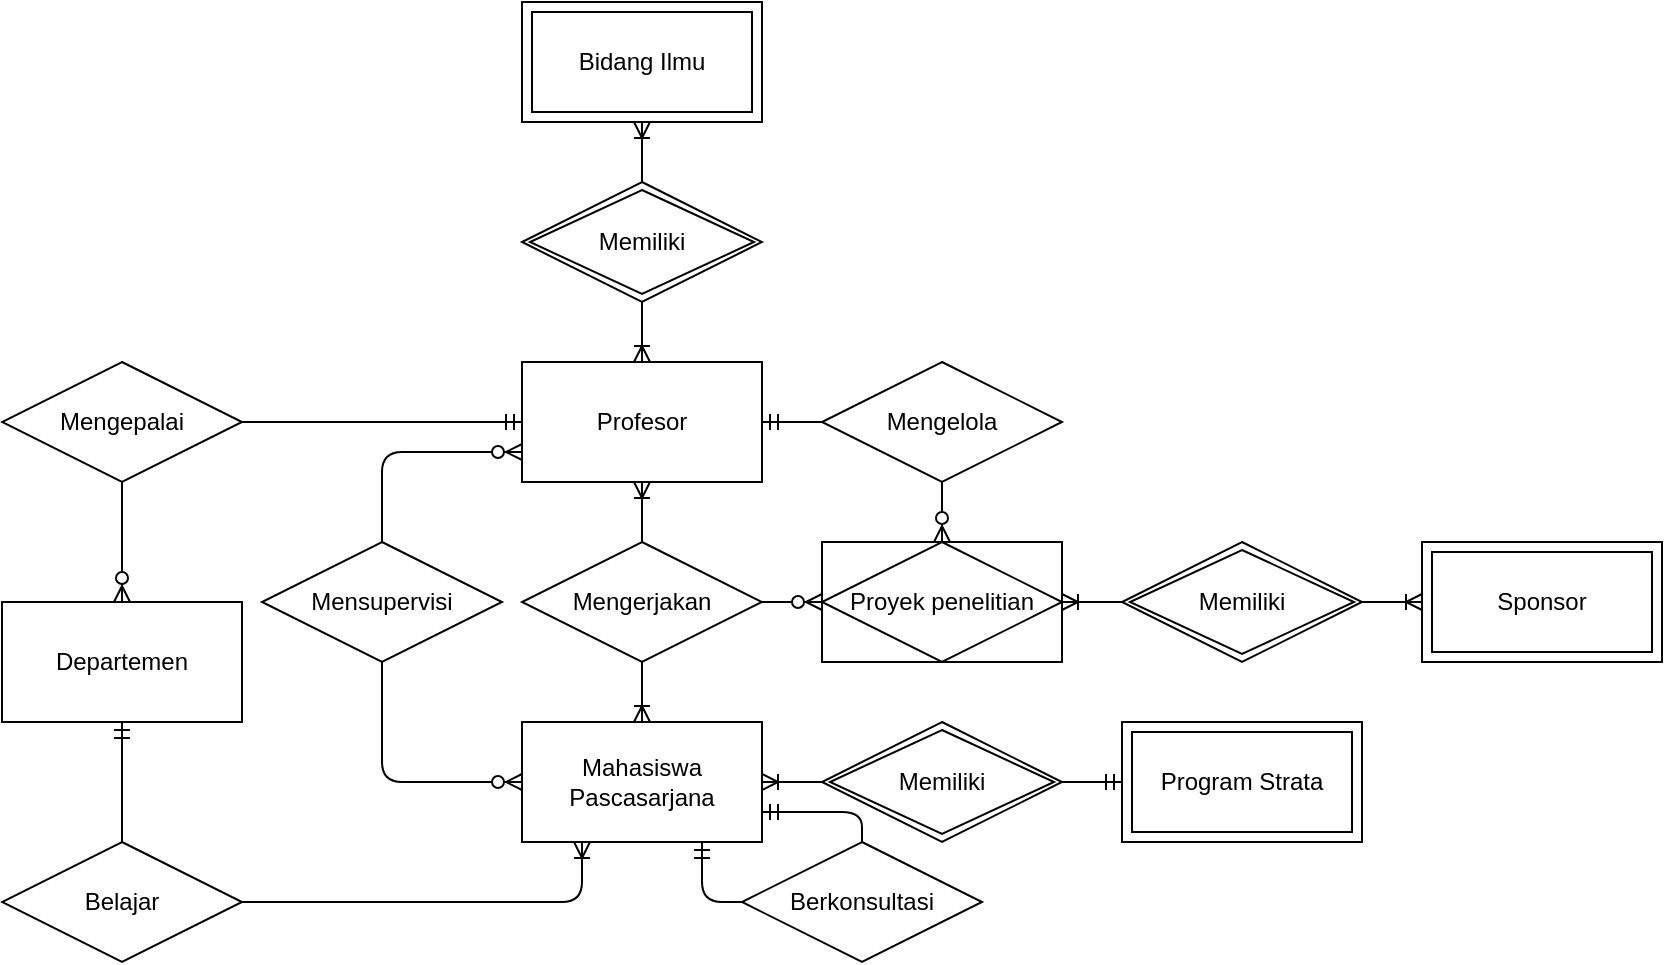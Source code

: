 <mxfile version="14.4.2" type="github" pages="2">
  <diagram id="y8q8trIjPvaROm6WVI03" name="Page-3">
    <mxGraphModel dx="868" dy="482" grid="1" gridSize="10" guides="1" tooltips="1" connect="1" arrows="1" fold="1" page="1" pageScale="1" pageWidth="1169" pageHeight="827" math="0" shadow="0">
      <root>
        <mxCell id="HOBU61bvL2ING7bS1DBW-0" />
        <mxCell id="HOBU61bvL2ING7bS1DBW-1" parent="HOBU61bvL2ING7bS1DBW-0" />
        <mxCell id="HOBU61bvL2ING7bS1DBW-6" value="Profesor" style="whiteSpace=wrap;html=1;align=center;" vertex="1" parent="HOBU61bvL2ING7bS1DBW-1">
          <mxGeometry x="300" y="330" width="120" height="60" as="geometry" />
        </mxCell>
        <mxCell id="HOBU61bvL2ING7bS1DBW-8" value="Bidang Ilmu" style="shape=ext;margin=3;double=1;whiteSpace=wrap;html=1;align=center;" vertex="1" parent="HOBU61bvL2ING7bS1DBW-1">
          <mxGeometry x="300" y="150" width="120" height="60" as="geometry" />
        </mxCell>
        <mxCell id="HOBU61bvL2ING7bS1DBW-10" value="Proyek penelitian" style="shape=associativeEntity;whiteSpace=wrap;html=1;align=center;" vertex="1" parent="HOBU61bvL2ING7bS1DBW-1">
          <mxGeometry x="450" y="420" width="120" height="60" as="geometry" />
        </mxCell>
        <mxCell id="HOBU61bvL2ING7bS1DBW-11" value="Departemen" style="whiteSpace=wrap;html=1;align=center;" vertex="1" parent="HOBU61bvL2ING7bS1DBW-1">
          <mxGeometry x="40" y="450" width="120" height="60" as="geometry" />
        </mxCell>
        <mxCell id="HOBU61bvL2ING7bS1DBW-12" value="Mahasiswa Pascasarjana" style="whiteSpace=wrap;html=1;align=center;" vertex="1" parent="HOBU61bvL2ING7bS1DBW-1">
          <mxGeometry x="300" y="510" width="120" height="60" as="geometry" />
        </mxCell>
        <mxCell id="HOBU61bvL2ING7bS1DBW-13" value="Sponsor" style="shape=ext;margin=3;double=1;whiteSpace=wrap;html=1;align=center;" vertex="1" parent="HOBU61bvL2ING7bS1DBW-1">
          <mxGeometry x="750" y="420" width="120" height="60" as="geometry" />
        </mxCell>
        <mxCell id="HOBU61bvL2ING7bS1DBW-14" value="Program Strata" style="shape=ext;margin=3;double=1;whiteSpace=wrap;html=1;align=center;" vertex="1" parent="HOBU61bvL2ING7bS1DBW-1">
          <mxGeometry x="600" y="510" width="120" height="60" as="geometry" />
        </mxCell>
        <mxCell id="HOBU61bvL2ING7bS1DBW-16" value="Mengerjakan" style="shape=rhombus;perimeter=rhombusPerimeter;whiteSpace=wrap;html=1;align=center;" vertex="1" parent="HOBU61bvL2ING7bS1DBW-1">
          <mxGeometry x="300" y="420" width="120" height="60" as="geometry" />
        </mxCell>
        <mxCell id="HOBU61bvL2ING7bS1DBW-17" value="" style="edgeStyle=entityRelationEdgeStyle;fontSize=12;html=1;endArrow=ERzeroToMany;endFill=1;entryX=0;entryY=0.5;entryDx=0;entryDy=0;exitX=1;exitY=0.5;exitDx=0;exitDy=0;" edge="1" parent="HOBU61bvL2ING7bS1DBW-1" source="HOBU61bvL2ING7bS1DBW-16" target="HOBU61bvL2ING7bS1DBW-10">
          <mxGeometry width="100" height="100" relative="1" as="geometry">
            <mxPoint x="460" y="570" as="sourcePoint" />
            <mxPoint x="560" y="470" as="targetPoint" />
          </mxGeometry>
        </mxCell>
        <mxCell id="HOBU61bvL2ING7bS1DBW-19" value="" style="fontSize=12;html=1;endArrow=ERoneToMany;entryX=0.5;entryY=0;entryDx=0;entryDy=0;exitX=0.5;exitY=1;exitDx=0;exitDy=0;" edge="1" parent="HOBU61bvL2ING7bS1DBW-1" source="HOBU61bvL2ING7bS1DBW-16" target="HOBU61bvL2ING7bS1DBW-12">
          <mxGeometry width="100" height="100" relative="1" as="geometry">
            <mxPoint x="470" y="580" as="sourcePoint" />
            <mxPoint x="570" y="480" as="targetPoint" />
          </mxGeometry>
        </mxCell>
        <mxCell id="HOBU61bvL2ING7bS1DBW-20" value="" style="fontSize=12;html=1;endArrow=ERoneToMany;entryX=0.5;entryY=1;entryDx=0;entryDy=0;exitX=0.5;exitY=0;exitDx=0;exitDy=0;" edge="1" parent="HOBU61bvL2ING7bS1DBW-1" source="HOBU61bvL2ING7bS1DBW-16" target="HOBU61bvL2ING7bS1DBW-6">
          <mxGeometry width="100" height="100" relative="1" as="geometry">
            <mxPoint x="419" y="390" as="sourcePoint" />
            <mxPoint x="419" y="420" as="targetPoint" />
          </mxGeometry>
        </mxCell>
        <mxCell id="HOBU61bvL2ING7bS1DBW-21" value="Mengelola" style="shape=rhombus;perimeter=rhombusPerimeter;whiteSpace=wrap;html=1;align=center;" vertex="1" parent="HOBU61bvL2ING7bS1DBW-1">
          <mxGeometry x="450" y="330" width="120" height="60" as="geometry" />
        </mxCell>
        <mxCell id="HOBU61bvL2ING7bS1DBW-23" value="" style="edgeStyle=entityRelationEdgeStyle;fontSize=12;html=1;endArrow=ERmandOne;entryX=1;entryY=0.5;entryDx=0;entryDy=0;exitX=0;exitY=0.5;exitDx=0;exitDy=0;" edge="1" parent="HOBU61bvL2ING7bS1DBW-1" source="HOBU61bvL2ING7bS1DBW-21" target="HOBU61bvL2ING7bS1DBW-6">
          <mxGeometry width="100" height="100" relative="1" as="geometry">
            <mxPoint x="460" y="570" as="sourcePoint" />
            <mxPoint x="560" y="470" as="targetPoint" />
          </mxGeometry>
        </mxCell>
        <mxCell id="HOBU61bvL2ING7bS1DBW-24" value="" style="fontSize=12;html=1;endArrow=ERzeroToMany;endFill=1;entryX=0.5;entryY=0;entryDx=0;entryDy=0;exitX=0.5;exitY=1;exitDx=0;exitDy=0;" edge="1" parent="HOBU61bvL2ING7bS1DBW-1" source="HOBU61bvL2ING7bS1DBW-21" target="HOBU61bvL2ING7bS1DBW-10">
          <mxGeometry width="100" height="100" relative="1" as="geometry">
            <mxPoint x="460" y="570" as="sourcePoint" />
            <mxPoint x="560" y="470" as="targetPoint" />
          </mxGeometry>
        </mxCell>
        <mxCell id="HOBU61bvL2ING7bS1DBW-25" value="Mensupervisi" style="shape=rhombus;perimeter=rhombusPerimeter;whiteSpace=wrap;html=1;align=center;" vertex="1" parent="HOBU61bvL2ING7bS1DBW-1">
          <mxGeometry x="170" y="420" width="120" height="60" as="geometry" />
        </mxCell>
        <mxCell id="HOBU61bvL2ING7bS1DBW-26" value="" style="edgeStyle=orthogonalEdgeStyle;fontSize=12;html=1;endArrow=ERzeroToMany;endFill=1;entryX=0;entryY=0.75;entryDx=0;entryDy=0;exitX=0.5;exitY=0;exitDx=0;exitDy=0;" edge="1" parent="HOBU61bvL2ING7bS1DBW-1" source="HOBU61bvL2ING7bS1DBW-25" target="HOBU61bvL2ING7bS1DBW-6">
          <mxGeometry width="100" height="100" relative="1" as="geometry">
            <mxPoint x="290" y="570" as="sourcePoint" />
            <mxPoint x="390" y="470" as="targetPoint" />
          </mxGeometry>
        </mxCell>
        <mxCell id="HOBU61bvL2ING7bS1DBW-27" value="" style="edgeStyle=orthogonalEdgeStyle;fontSize=12;html=1;endArrow=ERzeroToMany;endFill=1;exitX=0.5;exitY=1;exitDx=0;exitDy=0;entryX=0;entryY=0.5;entryDx=0;entryDy=0;" edge="1" parent="HOBU61bvL2ING7bS1DBW-1" source="HOBU61bvL2ING7bS1DBW-25" target="HOBU61bvL2ING7bS1DBW-12">
          <mxGeometry width="100" height="100" relative="1" as="geometry">
            <mxPoint x="150" y="570" as="sourcePoint" />
            <mxPoint x="250" y="540" as="targetPoint" />
          </mxGeometry>
        </mxCell>
        <mxCell id="HOBU61bvL2ING7bS1DBW-29" value="Mengepalai" style="shape=rhombus;perimeter=rhombusPerimeter;whiteSpace=wrap;html=1;align=center;" vertex="1" parent="HOBU61bvL2ING7bS1DBW-1">
          <mxGeometry x="40" y="330" width="120" height="60" as="geometry" />
        </mxCell>
        <mxCell id="HOBU61bvL2ING7bS1DBW-31" value="" style="fontSize=12;html=1;endArrow=ERmandOne;entryX=0;entryY=0.5;entryDx=0;entryDy=0;exitX=1;exitY=0.5;exitDx=0;exitDy=0;" edge="1" parent="HOBU61bvL2ING7bS1DBW-1" source="HOBU61bvL2ING7bS1DBW-29" target="HOBU61bvL2ING7bS1DBW-6">
          <mxGeometry width="100" height="100" relative="1" as="geometry">
            <mxPoint x="430" y="330" as="sourcePoint" />
            <mxPoint x="530" y="230" as="targetPoint" />
          </mxGeometry>
        </mxCell>
        <mxCell id="HOBU61bvL2ING7bS1DBW-32" value="" style="fontSize=12;html=1;endArrow=ERzeroToMany;endFill=1;exitX=0.5;exitY=1;exitDx=0;exitDy=0;entryX=0.5;entryY=0;entryDx=0;entryDy=0;" edge="1" parent="HOBU61bvL2ING7bS1DBW-1" source="HOBU61bvL2ING7bS1DBW-29" target="HOBU61bvL2ING7bS1DBW-11">
          <mxGeometry width="100" height="100" relative="1" as="geometry">
            <mxPoint x="430" y="330" as="sourcePoint" />
            <mxPoint x="-30" y="300" as="targetPoint" />
          </mxGeometry>
        </mxCell>
        <mxCell id="HOBU61bvL2ING7bS1DBW-34" value="" style="fontSize=12;html=1;endArrow=ERoneToMany;entryX=0.5;entryY=1;entryDx=0;entryDy=0;exitX=0.5;exitY=0;exitDx=0;exitDy=0;" edge="1" parent="HOBU61bvL2ING7bS1DBW-1" source="0CYYoIETk-6wrYQTlaAd-0" target="HOBU61bvL2ING7bS1DBW-8">
          <mxGeometry width="100" height="100" relative="1" as="geometry">
            <mxPoint x="360" y="240" as="sourcePoint" />
            <mxPoint x="330" y="330" as="targetPoint" />
          </mxGeometry>
        </mxCell>
        <mxCell id="HOBU61bvL2ING7bS1DBW-36" value="Belajar" style="shape=rhombus;perimeter=rhombusPerimeter;whiteSpace=wrap;html=1;align=center;" vertex="1" parent="HOBU61bvL2ING7bS1DBW-1">
          <mxGeometry x="40" y="570" width="120" height="60" as="geometry" />
        </mxCell>
        <mxCell id="HOBU61bvL2ING7bS1DBW-37" value="" style="edgeStyle=orthogonalEdgeStyle;fontSize=12;html=1;endArrow=ERoneToMany;exitX=1;exitY=0.5;exitDx=0;exitDy=0;entryX=0.25;entryY=1;entryDx=0;entryDy=0;" edge="1" parent="HOBU61bvL2ING7bS1DBW-1" source="HOBU61bvL2ING7bS1DBW-36" target="HOBU61bvL2ING7bS1DBW-12">
          <mxGeometry width="100" height="100" relative="1" as="geometry">
            <mxPoint x="220" y="530" as="sourcePoint" />
            <mxPoint x="290" y="550" as="targetPoint" />
          </mxGeometry>
        </mxCell>
        <mxCell id="HOBU61bvL2ING7bS1DBW-38" value="" style="fontSize=12;html=1;endArrow=ERmandOne;entryX=0.5;entryY=1;entryDx=0;entryDy=0;exitX=0.5;exitY=0;exitDx=0;exitDy=0;" edge="1" parent="HOBU61bvL2ING7bS1DBW-1" source="HOBU61bvL2ING7bS1DBW-36" target="HOBU61bvL2ING7bS1DBW-11">
          <mxGeometry width="100" height="100" relative="1" as="geometry">
            <mxPoint x="220" y="530" as="sourcePoint" />
            <mxPoint x="320" y="430" as="targetPoint" />
          </mxGeometry>
        </mxCell>
        <mxCell id="HOBU61bvL2ING7bS1DBW-41" value="" style="edgeStyle=entityRelationEdgeStyle;fontSize=12;html=1;endArrow=ERoneToMany;entryX=0;entryY=0.5;entryDx=0;entryDy=0;exitX=1;exitY=0.5;exitDx=0;exitDy=0;" edge="1" parent="HOBU61bvL2ING7bS1DBW-1" source="0CYYoIETk-6wrYQTlaAd-1" target="HOBU61bvL2ING7bS1DBW-13">
          <mxGeometry width="100" height="100" relative="1" as="geometry">
            <mxPoint x="720" y="450" as="sourcePoint" />
            <mxPoint x="570" y="430" as="targetPoint" />
          </mxGeometry>
        </mxCell>
        <mxCell id="HOBU61bvL2ING7bS1DBW-42" value="" style="edgeStyle=entityRelationEdgeStyle;fontSize=12;html=1;endArrow=ERoneToMany;entryX=1;entryY=0.5;entryDx=0;entryDy=0;exitX=0;exitY=0.5;exitDx=0;exitDy=0;" edge="1" parent="HOBU61bvL2ING7bS1DBW-1" source="0CYYoIETk-6wrYQTlaAd-1" target="HOBU61bvL2ING7bS1DBW-10">
          <mxGeometry width="100" height="100" relative="1" as="geometry">
            <mxPoint x="600" y="450" as="sourcePoint" />
            <mxPoint x="760" y="460" as="targetPoint" />
          </mxGeometry>
        </mxCell>
        <mxCell id="HOBU61bvL2ING7bS1DBW-43" value="" style="edgeStyle=entityRelationEdgeStyle;fontSize=12;html=1;endArrow=ERmandOne;entryX=0;entryY=0.5;entryDx=0;entryDy=0;exitX=1;exitY=0.5;exitDx=0;exitDy=0;" edge="1" parent="HOBU61bvL2ING7bS1DBW-1" source="0CYYoIETk-6wrYQTlaAd-2" target="HOBU61bvL2ING7bS1DBW-14">
          <mxGeometry width="100" height="100" relative="1" as="geometry">
            <mxPoint x="570" y="540" as="sourcePoint" />
            <mxPoint x="570" y="430" as="targetPoint" />
          </mxGeometry>
        </mxCell>
        <mxCell id="HOBU61bvL2ING7bS1DBW-44" value="" style="edgeStyle=entityRelationEdgeStyle;fontSize=12;html=1;endArrow=ERoneToMany;entryX=1;entryY=0.5;entryDx=0;entryDy=0;exitX=0;exitY=0.5;exitDx=0;exitDy=0;" edge="1" parent="HOBU61bvL2ING7bS1DBW-1" source="0CYYoIETk-6wrYQTlaAd-2" target="HOBU61bvL2ING7bS1DBW-12">
          <mxGeometry width="100" height="100" relative="1" as="geometry">
            <mxPoint x="450" y="540" as="sourcePoint" />
            <mxPoint x="570" y="430" as="targetPoint" />
          </mxGeometry>
        </mxCell>
        <mxCell id="oL0jc74TT-S6WD0q29xe-0" value="Berkonsultasi" style="shape=rhombus;perimeter=rhombusPerimeter;whiteSpace=wrap;html=1;align=center;" vertex="1" parent="HOBU61bvL2ING7bS1DBW-1">
          <mxGeometry x="410" y="570" width="120" height="60" as="geometry" />
        </mxCell>
        <mxCell id="oL0jc74TT-S6WD0q29xe-3" value="" style="edgeStyle=orthogonalEdgeStyle;fontSize=12;html=1;endArrow=ERmandOne;entryX=1;entryY=0.75;entryDx=0;entryDy=0;exitX=0.5;exitY=0;exitDx=0;exitDy=0;" edge="1" parent="HOBU61bvL2ING7bS1DBW-1" source="oL0jc74TT-S6WD0q29xe-0" target="HOBU61bvL2ING7bS1DBW-12">
          <mxGeometry width="100" height="100" relative="1" as="geometry">
            <mxPoint x="480" y="710" as="sourcePoint" />
            <mxPoint x="580" y="610" as="targetPoint" />
          </mxGeometry>
        </mxCell>
        <mxCell id="oL0jc74TT-S6WD0q29xe-4" value="" style="edgeStyle=orthogonalEdgeStyle;fontSize=12;html=1;endArrow=ERmandOne;entryX=0.75;entryY=1;entryDx=0;entryDy=0;exitX=0;exitY=0.5;exitDx=0;exitDy=0;" edge="1" parent="HOBU61bvL2ING7bS1DBW-1" source="oL0jc74TT-S6WD0q29xe-0" target="HOBU61bvL2ING7bS1DBW-12">
          <mxGeometry width="100" height="100" relative="1" as="geometry">
            <mxPoint x="370" y="690" as="sourcePoint" />
            <mxPoint x="370" y="670" as="targetPoint" />
          </mxGeometry>
        </mxCell>
        <mxCell id="oL0jc74TT-S6WD0q29xe-5" value="" style="fontSize=12;html=1;endArrow=ERoneToMany;entryX=0.5;entryY=0;entryDx=0;entryDy=0;exitX=0.5;exitY=1;exitDx=0;exitDy=0;" edge="1" parent="HOBU61bvL2ING7bS1DBW-1" source="0CYYoIETk-6wrYQTlaAd-0" target="HOBU61bvL2ING7bS1DBW-6">
          <mxGeometry width="100" height="100" relative="1" as="geometry">
            <mxPoint x="360" y="300" as="sourcePoint" />
            <mxPoint x="370" y="220" as="targetPoint" />
          </mxGeometry>
        </mxCell>
        <mxCell id="0CYYoIETk-6wrYQTlaAd-0" value="Memiliki" style="shape=rhombus;double=1;perimeter=rhombusPerimeter;whiteSpace=wrap;html=1;align=center;" vertex="1" parent="HOBU61bvL2ING7bS1DBW-1">
          <mxGeometry x="300" y="240" width="120" height="60" as="geometry" />
        </mxCell>
        <mxCell id="0CYYoIETk-6wrYQTlaAd-1" value="Memiliki" style="shape=rhombus;double=1;perimeter=rhombusPerimeter;whiteSpace=wrap;html=1;align=center;" vertex="1" parent="HOBU61bvL2ING7bS1DBW-1">
          <mxGeometry x="600" y="420" width="120" height="60" as="geometry" />
        </mxCell>
        <mxCell id="0CYYoIETk-6wrYQTlaAd-2" value="Memiliki" style="shape=rhombus;double=1;perimeter=rhombusPerimeter;whiteSpace=wrap;html=1;align=center;" vertex="1" parent="HOBU61bvL2ING7bS1DBW-1">
          <mxGeometry x="450" y="510" width="120" height="60" as="geometry" />
        </mxCell>
      </root>
    </mxGraphModel>
  </diagram>
  <diagram name="Copy of Page-3" id="_QfLlgcub-OEo9sxDAc9">
    <mxGraphModel dx="1021" dy="1394" grid="1" gridSize="10" guides="1" tooltips="1" connect="1" arrows="1" fold="1" page="1" pageScale="1" pageWidth="1169" pageHeight="827" math="0" shadow="0">
      <root>
        <mxCell id="pjPaJDDlHM-tcre9f52J-0" />
        <mxCell id="pjPaJDDlHM-tcre9f52J-1" parent="pjPaJDDlHM-tcre9f52J-0" />
        <mxCell id="pjPaJDDlHM-tcre9f52J-9" value="Mengerjakan" style="shape=rhombus;perimeter=rhombusPerimeter;whiteSpace=wrap;html=1;align=center;" vertex="1" parent="pjPaJDDlHM-tcre9f52J-1">
          <mxGeometry x="940" y="-389" width="120" height="60" as="geometry" />
        </mxCell>
        <mxCell id="pjPaJDDlHM-tcre9f52J-10" value="" style="edgeStyle=entityRelationEdgeStyle;fontSize=12;html=1;endArrow=ERzeroToMany;endFill=1;exitX=1;exitY=0.5;exitDx=0;exitDy=0;entryX=0;entryY=0.5;entryDx=0;entryDy=0;" edge="1" parent="pjPaJDDlHM-tcre9f52J-1" source="pjPaJDDlHM-tcre9f52J-9" target="STZL86WwPbfyeR85F05A-40">
          <mxGeometry width="100" height="100" relative="1" as="geometry">
            <mxPoint x="1310" y="-100" as="sourcePoint" />
            <mxPoint x="1100" y="-350" as="targetPoint" />
          </mxGeometry>
        </mxCell>
        <mxCell id="pjPaJDDlHM-tcre9f52J-11" value="" style="fontSize=12;html=1;endArrow=ERoneToMany;entryX=0.5;entryY=0;entryDx=0;entryDy=0;exitX=0.5;exitY=1;exitDx=0;exitDy=0;" edge="1" parent="pjPaJDDlHM-tcre9f52J-1" source="pjPaJDDlHM-tcre9f52J-9" target="STZL86WwPbfyeR85F05A-3">
          <mxGeometry width="100" height="100" relative="1" as="geometry">
            <mxPoint x="1320" y="-90" as="sourcePoint" />
            <mxPoint x="1210" y="-160" as="targetPoint" />
          </mxGeometry>
        </mxCell>
        <mxCell id="pjPaJDDlHM-tcre9f52J-12" value="" style="fontSize=12;html=1;endArrow=ERoneToMany;entryX=0.5;entryY=1;entryDx=0;entryDy=0;exitX=0.5;exitY=0;exitDx=0;exitDy=0;" edge="1" parent="pjPaJDDlHM-tcre9f52J-1" source="pjPaJDDlHM-tcre9f52J-9" target="8_F_YKsQ17kxbk6CQtlQ-2">
          <mxGeometry width="100" height="100" relative="1" as="geometry">
            <mxPoint x="1299" y="-360" as="sourcePoint" />
            <mxPoint x="1240" y="-360" as="targetPoint" />
          </mxGeometry>
        </mxCell>
        <mxCell id="pjPaJDDlHM-tcre9f52J-13" value="Mengelola" style="shape=rhombus;perimeter=rhombusPerimeter;whiteSpace=wrap;html=1;align=center;" vertex="1" parent="pjPaJDDlHM-tcre9f52J-1">
          <mxGeometry x="1130" y="-528" width="120" height="60" as="geometry" />
        </mxCell>
        <mxCell id="pjPaJDDlHM-tcre9f52J-14" value="" style="edgeStyle=entityRelationEdgeStyle;fontSize=12;html=1;endArrow=ERmandOne;entryX=1;entryY=0.5;entryDx=0;entryDy=0;exitX=0;exitY=0.5;exitDx=0;exitDy=0;" edge="1" parent="pjPaJDDlHM-tcre9f52J-1" source="pjPaJDDlHM-tcre9f52J-13" target="8_F_YKsQ17kxbk6CQtlQ-6">
          <mxGeometry width="100" height="100" relative="1" as="geometry">
            <mxPoint x="1250" y="-470" as="sourcePoint" />
            <mxPoint x="1210" y="-680" as="targetPoint" />
          </mxGeometry>
        </mxCell>
        <mxCell id="pjPaJDDlHM-tcre9f52J-15" value="" style="fontSize=12;html=1;endArrow=ERzeroToMany;endFill=1;entryX=0.5;entryY=0;entryDx=0;entryDy=0;exitX=0.5;exitY=1;exitDx=0;exitDy=0;" edge="1" parent="pjPaJDDlHM-tcre9f52J-1" source="pjPaJDDlHM-tcre9f52J-13" target="STZL86WwPbfyeR85F05A-36">
          <mxGeometry width="100" height="100" relative="1" as="geometry">
            <mxPoint x="1300" y="-530" as="sourcePoint" />
            <mxPoint x="1300" y="-500" as="targetPoint" />
          </mxGeometry>
        </mxCell>
        <mxCell id="pjPaJDDlHM-tcre9f52J-16" value="Mensupervisi" style="shape=rhombus;perimeter=rhombusPerimeter;whiteSpace=wrap;html=1;align=center;" vertex="1" parent="pjPaJDDlHM-tcre9f52J-1">
          <mxGeometry x="780" y="-360" width="120" height="60" as="geometry" />
        </mxCell>
        <mxCell id="pjPaJDDlHM-tcre9f52J-17" value="" style="edgeStyle=orthogonalEdgeStyle;fontSize=12;html=1;endArrow=ERzeroToMany;endFill=1;exitX=0.5;exitY=0;exitDx=0;exitDy=0;entryX=0;entryY=0.5;entryDx=0;entryDy=0;" edge="1" parent="pjPaJDDlHM-tcre9f52J-1" source="pjPaJDDlHM-tcre9f52J-16" target="8_F_YKsQ17kxbk6CQtlQ-12">
          <mxGeometry width="100" height="100" relative="1" as="geometry">
            <mxPoint x="790" y="-45" as="sourcePoint" />
            <mxPoint x="830" y="-470" as="targetPoint" />
          </mxGeometry>
        </mxCell>
        <mxCell id="pjPaJDDlHM-tcre9f52J-18" value="" style="edgeStyle=orthogonalEdgeStyle;fontSize=12;html=1;endArrow=ERzeroToMany;endFill=1;exitX=0.5;exitY=1;exitDx=0;exitDy=0;" edge="1" parent="pjPaJDDlHM-tcre9f52J-1" source="pjPaJDDlHM-tcre9f52J-16" target="STZL86WwPbfyeR85F05A-3">
          <mxGeometry width="100" height="100" relative="1" as="geometry">
            <mxPoint x="650" y="65" as="sourcePoint" />
            <mxPoint x="800" y="35" as="targetPoint" />
          </mxGeometry>
        </mxCell>
        <mxCell id="pjPaJDDlHM-tcre9f52J-19" value="Mengepalai" style="shape=rhombus;perimeter=rhombusPerimeter;whiteSpace=wrap;html=1;align=center;" vertex="1" parent="pjPaJDDlHM-tcre9f52J-1">
          <mxGeometry x="620" y="-528" width="120" height="60" as="geometry" />
        </mxCell>
        <mxCell id="pjPaJDDlHM-tcre9f52J-20" value="" style="fontSize=12;html=1;endArrow=ERmandOne;exitX=1;exitY=0.5;exitDx=0;exitDy=0;" edge="1" parent="pjPaJDDlHM-tcre9f52J-1" source="pjPaJDDlHM-tcre9f52J-19" target="8_F_YKsQ17kxbk6CQtlQ-2">
          <mxGeometry width="100" height="100" relative="1" as="geometry">
            <mxPoint x="1040" y="-566" as="sourcePoint" />
            <mxPoint x="910" y="-536" as="targetPoint" />
          </mxGeometry>
        </mxCell>
        <mxCell id="pjPaJDDlHM-tcre9f52J-21" value="" style="fontSize=12;html=1;endArrow=ERzeroToMany;endFill=1;exitX=0.5;exitY=1;exitDx=0;exitDy=0;entryX=0.5;entryY=0;entryDx=0;entryDy=0;" edge="1" parent="pjPaJDDlHM-tcre9f52J-1" source="pjPaJDDlHM-tcre9f52J-19" target="8_F_YKsQ17kxbk6CQtlQ-21">
          <mxGeometry width="100" height="100" relative="1" as="geometry">
            <mxPoint x="1010" y="-566" as="sourcePoint" />
            <mxPoint x="680" y="-402" as="targetPoint" />
          </mxGeometry>
        </mxCell>
        <mxCell id="pjPaJDDlHM-tcre9f52J-23" value="" style="fontSize=12;html=1;endArrow=ERoneToMany;exitX=0.5;exitY=0;exitDx=0;exitDy=0;" edge="1" parent="pjPaJDDlHM-tcre9f52J-1" source="STZL86WwPbfyeR85F05A-2" target="8_F_YKsQ17kxbk6CQtlQ-17">
          <mxGeometry width="100" height="100" relative="1" as="geometry">
            <mxPoint x="680" y="-483.0" as="sourcePoint" />
            <mxPoint x="680" y="-513" as="targetPoint" />
          </mxGeometry>
        </mxCell>
        <mxCell id="pjPaJDDlHM-tcre9f52J-24" value="Belajar" style="shape=rhombus;perimeter=rhombusPerimeter;whiteSpace=wrap;html=1;align=center;" vertex="1" parent="pjPaJDDlHM-tcre9f52J-1">
          <mxGeometry x="620" y="-255" width="120" height="60" as="geometry" />
        </mxCell>
        <mxCell id="pjPaJDDlHM-tcre9f52J-25" value="" style="edgeStyle=orthogonalEdgeStyle;fontSize=12;html=1;endArrow=ERoneToMany;exitX=1;exitY=0.5;exitDx=0;exitDy=0;entryX=0;entryY=0.5;entryDx=0;entryDy=0;" edge="1" parent="pjPaJDDlHM-tcre9f52J-1" source="pjPaJDDlHM-tcre9f52J-24" target="STZL86WwPbfyeR85F05A-7">
          <mxGeometry width="100" height="100" relative="1" as="geometry">
            <mxPoint x="765" y="-94" as="sourcePoint" />
            <mxPoint x="875" y="-54" as="targetPoint" />
          </mxGeometry>
        </mxCell>
        <mxCell id="pjPaJDDlHM-tcre9f52J-26" value="" style="fontSize=12;html=1;endArrow=ERmandOne;exitX=0.5;exitY=0;exitDx=0;exitDy=0;" edge="1" parent="pjPaJDDlHM-tcre9f52J-1" source="pjPaJDDlHM-tcre9f52J-24" target="8_F_YKsQ17kxbk6CQtlQ-21">
          <mxGeometry width="100" height="100" relative="1" as="geometry">
            <mxPoint x="875" y="-94" as="sourcePoint" />
            <mxPoint x="755" y="-180" as="targetPoint" />
          </mxGeometry>
        </mxCell>
        <mxCell id="pjPaJDDlHM-tcre9f52J-29" value="" style="edgeStyle=entityRelationEdgeStyle;fontSize=12;html=1;endArrow=ERoneToMany;exitX=1;exitY=0.5;exitDx=0;exitDy=0;" edge="1" parent="pjPaJDDlHM-tcre9f52J-1" source="STZL86WwPbfyeR85F05A-0" target="8_F_YKsQ17kxbk6CQtlQ-36">
          <mxGeometry width="100" height="100" relative="1" as="geometry">
            <mxPoint x="1440" y="-310" as="sourcePoint" />
            <mxPoint x="1480" y="-310" as="targetPoint" />
          </mxGeometry>
        </mxCell>
        <mxCell id="pjPaJDDlHM-tcre9f52J-30" value="" style="edgeStyle=entityRelationEdgeStyle;fontSize=12;html=1;endArrow=ERoneToMany;entryX=1;entryY=0.5;entryDx=0;entryDy=0;exitX=0;exitY=0.5;exitDx=0;exitDy=0;" edge="1" parent="pjPaJDDlHM-tcre9f52J-1" source="STZL86WwPbfyeR85F05A-0" target="STZL86WwPbfyeR85F05A-40">
          <mxGeometry width="100" height="100" relative="1" as="geometry">
            <mxPoint x="1370" y="-359" as="sourcePoint" />
            <mxPoint x="1340" y="-359" as="targetPoint" />
          </mxGeometry>
        </mxCell>
        <mxCell id="pjPaJDDlHM-tcre9f52J-31" value="" style="edgeStyle=entityRelationEdgeStyle;fontSize=12;html=1;endArrow=ERmandOne;" edge="1" parent="pjPaJDDlHM-tcre9f52J-1" source="STZL86WwPbfyeR85F05A-1" target="8_F_YKsQ17kxbk6CQtlQ-34">
          <mxGeometry width="100" height="100" relative="1" as="geometry">
            <mxPoint x="1030" y="40" as="sourcePoint" />
            <mxPoint x="1240" y="130" as="targetPoint" />
          </mxGeometry>
        </mxCell>
        <mxCell id="pjPaJDDlHM-tcre9f52J-32" value="" style="edgeStyle=entityRelationEdgeStyle;fontSize=12;html=1;endArrow=ERoneToMany;" edge="1" parent="pjPaJDDlHM-tcre9f52J-1" source="STZL86WwPbfyeR85F05A-1" target="STZL86WwPbfyeR85F05A-3">
          <mxGeometry width="100" height="100" relative="1" as="geometry">
            <mxPoint x="730" y="540" as="sourcePoint" />
            <mxPoint x="700" y="540" as="targetPoint" />
          </mxGeometry>
        </mxCell>
        <mxCell id="pjPaJDDlHM-tcre9f52J-33" value="Berkonsultasi" style="shape=rhombus;perimeter=rhombusPerimeter;whiteSpace=wrap;html=1;align=center;" vertex="1" parent="pjPaJDDlHM-tcre9f52J-1">
          <mxGeometry x="1060" y="-180" width="120" height="60" as="geometry" />
        </mxCell>
        <mxCell id="pjPaJDDlHM-tcre9f52J-34" value="" style="edgeStyle=orthogonalEdgeStyle;fontSize=12;html=1;endArrow=ERmandOne;exitX=0.5;exitY=0;exitDx=0;exitDy=0;entryX=1;entryY=0.5;entryDx=0;entryDy=0;" edge="1" parent="pjPaJDDlHM-tcre9f52J-1" source="pjPaJDDlHM-tcre9f52J-33" target="STZL86WwPbfyeR85F05A-10">
          <mxGeometry width="100" height="100" relative="1" as="geometry">
            <mxPoint x="1140" y="15" as="sourcePoint" />
            <mxPoint x="1130" y="-180" as="targetPoint" />
          </mxGeometry>
        </mxCell>
        <mxCell id="pjPaJDDlHM-tcre9f52J-35" value="" style="edgeStyle=orthogonalEdgeStyle;fontSize=12;html=1;endArrow=ERmandOne;exitX=0;exitY=0.5;exitDx=0;exitDy=0;" edge="1" parent="pjPaJDDlHM-tcre9f52J-1" source="pjPaJDDlHM-tcre9f52J-33" target="STZL86WwPbfyeR85F05A-3">
          <mxGeometry width="100" height="100" relative="1" as="geometry">
            <mxPoint x="1030" y="-5" as="sourcePoint" />
            <mxPoint x="1050" y="-125" as="targetPoint" />
          </mxGeometry>
        </mxCell>
        <mxCell id="pjPaJDDlHM-tcre9f52J-36" value="" style="fontSize=12;html=1;endArrow=ERoneToMany;entryX=0.5;entryY=0;entryDx=0;entryDy=0;exitX=0.5;exitY=1;exitDx=0;exitDy=0;" edge="1" parent="pjPaJDDlHM-tcre9f52J-1" source="STZL86WwPbfyeR85F05A-2" target="8_F_YKsQ17kxbk6CQtlQ-2">
          <mxGeometry width="100" height="100" relative="1" as="geometry">
            <mxPoint x="1000" y="-640.0" as="sourcePoint" />
            <mxPoint x="1000" y="-610" as="targetPoint" />
          </mxGeometry>
        </mxCell>
        <mxCell id="8_F_YKsQ17kxbk6CQtlQ-2" value="Profesor" style="shape=table;startSize=30;container=1;collapsible=1;childLayout=tableLayout;fixedRows=1;rowLines=0;fontStyle=1;align=center;resizeLast=1;" vertex="1" parent="pjPaJDDlHM-tcre9f52J-1">
          <mxGeometry x="910" y="-573" width="180" height="150" as="geometry" />
        </mxCell>
        <mxCell id="8_F_YKsQ17kxbk6CQtlQ-3" value="" style="shape=partialRectangle;collapsible=0;dropTarget=0;pointerEvents=0;fillColor=none;top=0;left=0;bottom=1;right=0;points=[[0,0.5],[1,0.5]];portConstraint=eastwest;" vertex="1" parent="8_F_YKsQ17kxbk6CQtlQ-2">
          <mxGeometry y="30" width="180" height="30" as="geometry" />
        </mxCell>
        <mxCell id="8_F_YKsQ17kxbk6CQtlQ-4" value="PK" style="shape=partialRectangle;connectable=0;fillColor=none;top=0;left=0;bottom=0;right=0;fontStyle=1;overflow=hidden;" vertex="1" parent="8_F_YKsQ17kxbk6CQtlQ-3">
          <mxGeometry width="30" height="30" as="geometry" />
        </mxCell>
        <mxCell id="8_F_YKsQ17kxbk6CQtlQ-5" value="NIP" style="shape=partialRectangle;connectable=0;fillColor=none;top=0;left=0;bottom=0;right=0;align=left;spacingLeft=6;fontStyle=5;overflow=hidden;" vertex="1" parent="8_F_YKsQ17kxbk6CQtlQ-3">
          <mxGeometry x="30" width="150" height="30" as="geometry" />
        </mxCell>
        <mxCell id="8_F_YKsQ17kxbk6CQtlQ-6" value="" style="shape=partialRectangle;collapsible=0;dropTarget=0;pointerEvents=0;fillColor=none;top=0;left=0;bottom=0;right=0;points=[[0,0.5],[1,0.5]];portConstraint=eastwest;" vertex="1" parent="8_F_YKsQ17kxbk6CQtlQ-2">
          <mxGeometry y="60" width="180" height="30" as="geometry" />
        </mxCell>
        <mxCell id="8_F_YKsQ17kxbk6CQtlQ-7" value="" style="shape=partialRectangle;connectable=0;fillColor=none;top=0;left=0;bottom=0;right=0;editable=1;overflow=hidden;" vertex="1" parent="8_F_YKsQ17kxbk6CQtlQ-6">
          <mxGeometry width="30" height="30" as="geometry" />
        </mxCell>
        <mxCell id="8_F_YKsQ17kxbk6CQtlQ-8" value="Nama" style="shape=partialRectangle;connectable=0;fillColor=none;top=0;left=0;bottom=0;right=0;align=left;spacingLeft=6;overflow=hidden;" vertex="1" parent="8_F_YKsQ17kxbk6CQtlQ-6">
          <mxGeometry x="30" width="150" height="30" as="geometry" />
        </mxCell>
        <mxCell id="8_F_YKsQ17kxbk6CQtlQ-9" value="" style="shape=partialRectangle;collapsible=0;dropTarget=0;pointerEvents=0;fillColor=none;top=0;left=0;bottom=0;right=0;points=[[0,0.5],[1,0.5]];portConstraint=eastwest;" vertex="1" parent="8_F_YKsQ17kxbk6CQtlQ-2">
          <mxGeometry y="90" width="180" height="30" as="geometry" />
        </mxCell>
        <mxCell id="8_F_YKsQ17kxbk6CQtlQ-10" value="" style="shape=partialRectangle;connectable=0;fillColor=none;top=0;left=0;bottom=0;right=0;editable=1;overflow=hidden;" vertex="1" parent="8_F_YKsQ17kxbk6CQtlQ-9">
          <mxGeometry width="30" height="30" as="geometry" />
        </mxCell>
        <mxCell id="8_F_YKsQ17kxbk6CQtlQ-11" value="Usia" style="shape=partialRectangle;connectable=0;fillColor=none;top=0;left=0;bottom=0;right=0;align=left;spacingLeft=6;overflow=hidden;" vertex="1" parent="8_F_YKsQ17kxbk6CQtlQ-9">
          <mxGeometry x="30" width="150" height="30" as="geometry" />
        </mxCell>
        <mxCell id="8_F_YKsQ17kxbk6CQtlQ-12" value="" style="shape=partialRectangle;collapsible=0;dropTarget=0;pointerEvents=0;fillColor=none;top=0;left=0;bottom=0;right=0;points=[[0,0.5],[1,0.5]];portConstraint=eastwest;" vertex="1" parent="8_F_YKsQ17kxbk6CQtlQ-2">
          <mxGeometry y="120" width="180" height="30" as="geometry" />
        </mxCell>
        <mxCell id="8_F_YKsQ17kxbk6CQtlQ-13" value="" style="shape=partialRectangle;connectable=0;fillColor=none;top=0;left=0;bottom=0;right=0;editable=1;overflow=hidden;" vertex="1" parent="8_F_YKsQ17kxbk6CQtlQ-12">
          <mxGeometry width="30" height="30" as="geometry" />
        </mxCell>
        <mxCell id="8_F_YKsQ17kxbk6CQtlQ-14" value="Nilai h-indeks" style="shape=partialRectangle;connectable=0;fillColor=none;top=0;left=0;bottom=0;right=0;align=left;spacingLeft=6;overflow=hidden;" vertex="1" parent="8_F_YKsQ17kxbk6CQtlQ-12">
          <mxGeometry x="30" width="150" height="30" as="geometry" />
        </mxCell>
        <mxCell id="8_F_YKsQ17kxbk6CQtlQ-17" value="Bidang Ilmu" style="swimlane;fontStyle=0;childLayout=stackLayout;horizontal=1;startSize=26;horizontalStack=0;resizeParent=1;resizeParentMax=0;resizeLast=0;collapsible=1;marginBottom=0;align=center;fontSize=14;" vertex="1" parent="pjPaJDDlHM-tcre9f52J-1">
          <mxGeometry x="920" y="-740" width="160" height="56" as="geometry" />
        </mxCell>
        <mxCell id="8_F_YKsQ17kxbk6CQtlQ-18" value="Nama bidang ilmu" style="text;strokeColor=none;fillColor=none;spacingLeft=4;spacingRight=4;overflow=hidden;rotatable=0;points=[[0,0.5],[1,0.5]];portConstraint=eastwest;fontSize=12;" vertex="1" parent="8_F_YKsQ17kxbk6CQtlQ-17">
          <mxGeometry y="26" width="160" height="30" as="geometry" />
        </mxCell>
        <mxCell id="8_F_YKsQ17kxbk6CQtlQ-21" value="Departemen" style="shape=table;startSize=30;container=1;collapsible=1;childLayout=tableLayout;fixedRows=1;rowLines=0;fontStyle=1;align=center;resizeLast=1;" vertex="1" parent="pjPaJDDlHM-tcre9f52J-1">
          <mxGeometry x="590" y="-434" width="180" height="130" as="geometry" />
        </mxCell>
        <mxCell id="8_F_YKsQ17kxbk6CQtlQ-22" value="" style="shape=partialRectangle;collapsible=0;dropTarget=0;pointerEvents=0;fillColor=none;top=0;left=0;bottom=1;right=0;points=[[0,0.5],[1,0.5]];portConstraint=eastwest;" vertex="1" parent="8_F_YKsQ17kxbk6CQtlQ-21">
          <mxGeometry y="30" width="180" height="30" as="geometry" />
        </mxCell>
        <mxCell id="8_F_YKsQ17kxbk6CQtlQ-23" value="PK" style="shape=partialRectangle;connectable=0;fillColor=none;top=0;left=0;bottom=0;right=0;fontStyle=1;overflow=hidden;" vertex="1" parent="8_F_YKsQ17kxbk6CQtlQ-22">
          <mxGeometry width="30" height="30" as="geometry" />
        </mxCell>
        <mxCell id="8_F_YKsQ17kxbk6CQtlQ-24" value="Kode departemen" style="shape=partialRectangle;connectable=0;fillColor=none;top=0;left=0;bottom=0;right=0;align=left;spacingLeft=6;fontStyle=5;overflow=hidden;" vertex="1" parent="8_F_YKsQ17kxbk6CQtlQ-22">
          <mxGeometry x="30" width="150" height="30" as="geometry" />
        </mxCell>
        <mxCell id="8_F_YKsQ17kxbk6CQtlQ-25" value="" style="shape=partialRectangle;collapsible=0;dropTarget=0;pointerEvents=0;fillColor=none;top=0;left=0;bottom=0;right=0;points=[[0,0.5],[1,0.5]];portConstraint=eastwest;" vertex="1" parent="8_F_YKsQ17kxbk6CQtlQ-21">
          <mxGeometry y="60" width="180" height="30" as="geometry" />
        </mxCell>
        <mxCell id="8_F_YKsQ17kxbk6CQtlQ-26" value="" style="shape=partialRectangle;connectable=0;fillColor=none;top=0;left=0;bottom=0;right=0;editable=1;overflow=hidden;" vertex="1" parent="8_F_YKsQ17kxbk6CQtlQ-25">
          <mxGeometry width="30" height="30" as="geometry" />
        </mxCell>
        <mxCell id="8_F_YKsQ17kxbk6CQtlQ-27" value="Nama departemen" style="shape=partialRectangle;connectable=0;fillColor=none;top=0;left=0;bottom=0;right=0;align=left;spacingLeft=6;overflow=hidden;" vertex="1" parent="8_F_YKsQ17kxbk6CQtlQ-25">
          <mxGeometry x="30" width="150" height="30" as="geometry" />
        </mxCell>
        <mxCell id="8_F_YKsQ17kxbk6CQtlQ-28" value="" style="shape=partialRectangle;collapsible=0;dropTarget=0;pointerEvents=0;fillColor=none;top=0;left=0;bottom=0;right=0;points=[[0,0.5],[1,0.5]];portConstraint=eastwest;" vertex="1" parent="8_F_YKsQ17kxbk6CQtlQ-21">
          <mxGeometry y="90" width="180" height="30" as="geometry" />
        </mxCell>
        <mxCell id="8_F_YKsQ17kxbk6CQtlQ-29" value="" style="shape=partialRectangle;connectable=0;fillColor=none;top=0;left=0;bottom=0;right=0;editable=1;overflow=hidden;" vertex="1" parent="8_F_YKsQ17kxbk6CQtlQ-28">
          <mxGeometry width="30" height="30" as="geometry" />
        </mxCell>
        <mxCell id="8_F_YKsQ17kxbk6CQtlQ-30" value="Alamat kantor" style="shape=partialRectangle;connectable=0;fillColor=none;top=0;left=0;bottom=0;right=0;align=left;spacingLeft=6;overflow=hidden;" vertex="1" parent="8_F_YKsQ17kxbk6CQtlQ-28">
          <mxGeometry x="30" width="150" height="30" as="geometry" />
        </mxCell>
        <mxCell id="8_F_YKsQ17kxbk6CQtlQ-34" value="Program strata" style="swimlane;fontStyle=0;childLayout=stackLayout;horizontal=1;startSize=26;horizontalStack=0;resizeParent=1;resizeParentMax=0;resizeLast=0;collapsible=1;marginBottom=0;align=center;fontSize=14;" vertex="1" parent="pjPaJDDlHM-tcre9f52J-1">
          <mxGeometry x="1270" y="-268" width="160" height="56" as="geometry" />
        </mxCell>
        <mxCell id="8_F_YKsQ17kxbk6CQtlQ-35" value="Nama program strata" style="text;strokeColor=none;fillColor=none;spacingLeft=4;spacingRight=4;overflow=hidden;rotatable=0;points=[[0,0.5],[1,0.5]];portConstraint=eastwest;fontSize=12;" vertex="1" parent="8_F_YKsQ17kxbk6CQtlQ-34">
          <mxGeometry y="26" width="160" height="30" as="geometry" />
        </mxCell>
        <mxCell id="8_F_YKsQ17kxbk6CQtlQ-36" value="Sponsor" style="swimlane;fontStyle=0;childLayout=stackLayout;horizontal=1;startSize=26;horizontalStack=0;resizeParent=1;resizeParentMax=0;resizeLast=0;collapsible=1;marginBottom=0;align=center;fontSize=14;" vertex="1" parent="pjPaJDDlHM-tcre9f52J-1">
          <mxGeometry x="1460" y="-387" width="160" height="56" as="geometry" />
        </mxCell>
        <mxCell id="8_F_YKsQ17kxbk6CQtlQ-37" value="Nama sponsor" style="text;strokeColor=none;fillColor=none;spacingLeft=4;spacingRight=4;overflow=hidden;rotatable=0;points=[[0,0.5],[1,0.5]];portConstraint=eastwest;fontSize=12;" vertex="1" parent="8_F_YKsQ17kxbk6CQtlQ-36">
          <mxGeometry y="26" width="160" height="30" as="geometry" />
        </mxCell>
        <mxCell id="STZL86WwPbfyeR85F05A-1" value="Memiliki" style="shape=rhombus;double=1;perimeter=rhombusPerimeter;whiteSpace=wrap;html=1;align=center;" vertex="1" parent="pjPaJDDlHM-tcre9f52J-1">
          <mxGeometry x="1120" y="-270" width="120" height="60" as="geometry" />
        </mxCell>
        <mxCell id="STZL86WwPbfyeR85F05A-2" value="Memiliki" style="shape=rhombus;double=1;perimeter=rhombusPerimeter;whiteSpace=wrap;html=1;align=center;" vertex="1" parent="pjPaJDDlHM-tcre9f52J-1">
          <mxGeometry x="940" y="-660" width="120" height="60" as="geometry" />
        </mxCell>
        <mxCell id="STZL86WwPbfyeR85F05A-3" value="Mahasiswa Pascasarjana" style="shape=table;startSize=30;container=1;collapsible=1;childLayout=tableLayout;fixedRows=1;rowLines=0;fontStyle=1;align=center;resizeLast=1;" vertex="1" parent="pjPaJDDlHM-tcre9f52J-1">
          <mxGeometry x="910" y="-300" width="180" height="120" as="geometry" />
        </mxCell>
        <mxCell id="STZL86WwPbfyeR85F05A-4" value="" style="shape=partialRectangle;collapsible=0;dropTarget=0;pointerEvents=0;fillColor=none;top=0;left=0;bottom=1;right=0;points=[[0,0.5],[1,0.5]];portConstraint=eastwest;" vertex="1" parent="STZL86WwPbfyeR85F05A-3">
          <mxGeometry y="30" width="180" height="30" as="geometry" />
        </mxCell>
        <mxCell id="STZL86WwPbfyeR85F05A-5" value="PK" style="shape=partialRectangle;connectable=0;fillColor=none;top=0;left=0;bottom=0;right=0;fontStyle=1;overflow=hidden;" vertex="1" parent="STZL86WwPbfyeR85F05A-4">
          <mxGeometry width="30" height="30" as="geometry" />
        </mxCell>
        <mxCell id="STZL86WwPbfyeR85F05A-6" value="NIM" style="shape=partialRectangle;connectable=0;fillColor=none;top=0;left=0;bottom=0;right=0;align=left;spacingLeft=6;fontStyle=5;overflow=hidden;" vertex="1" parent="STZL86WwPbfyeR85F05A-4">
          <mxGeometry x="30" width="150" height="30" as="geometry" />
        </mxCell>
        <mxCell id="STZL86WwPbfyeR85F05A-7" value="" style="shape=partialRectangle;collapsible=0;dropTarget=0;pointerEvents=0;fillColor=none;top=0;left=0;bottom=0;right=0;points=[[0,0.5],[1,0.5]];portConstraint=eastwest;" vertex="1" parent="STZL86WwPbfyeR85F05A-3">
          <mxGeometry y="60" width="180" height="30" as="geometry" />
        </mxCell>
        <mxCell id="STZL86WwPbfyeR85F05A-8" value="" style="shape=partialRectangle;connectable=0;fillColor=none;top=0;left=0;bottom=0;right=0;editable=1;overflow=hidden;" vertex="1" parent="STZL86WwPbfyeR85F05A-7">
          <mxGeometry width="30" height="30" as="geometry" />
        </mxCell>
        <mxCell id="STZL86WwPbfyeR85F05A-9" value="Nama" style="shape=partialRectangle;connectable=0;fillColor=none;top=0;left=0;bottom=0;right=0;align=left;spacingLeft=6;overflow=hidden;" vertex="1" parent="STZL86WwPbfyeR85F05A-7">
          <mxGeometry x="30" width="150" height="30" as="geometry" />
        </mxCell>
        <mxCell id="STZL86WwPbfyeR85F05A-10" value="" style="shape=partialRectangle;collapsible=0;dropTarget=0;pointerEvents=0;fillColor=none;top=0;left=0;bottom=0;right=0;points=[[0,0.5],[1,0.5]];portConstraint=eastwest;" vertex="1" parent="STZL86WwPbfyeR85F05A-3">
          <mxGeometry y="90" width="180" height="30" as="geometry" />
        </mxCell>
        <mxCell id="STZL86WwPbfyeR85F05A-11" value="" style="shape=partialRectangle;connectable=0;fillColor=none;top=0;left=0;bottom=0;right=0;editable=1;overflow=hidden;" vertex="1" parent="STZL86WwPbfyeR85F05A-10">
          <mxGeometry width="30" height="30" as="geometry" />
        </mxCell>
        <mxCell id="STZL86WwPbfyeR85F05A-12" value="Usia" style="shape=partialRectangle;connectable=0;fillColor=none;top=0;left=0;bottom=0;right=0;align=left;spacingLeft=6;overflow=hidden;" vertex="1" parent="STZL86WwPbfyeR85F05A-10">
          <mxGeometry x="30" width="150" height="30" as="geometry" />
        </mxCell>
        <mxCell id="STZL86WwPbfyeR85F05A-36" value="Proyek Penelitian" style="shape=table;startSize=30;container=1;collapsible=1;childLayout=tableLayout;fixedRows=1;rowLines=0;fontStyle=1;align=center;resizeLast=1;" vertex="1" parent="pjPaJDDlHM-tcre9f52J-1">
          <mxGeometry x="1100" y="-434" width="180" height="150" as="geometry" />
        </mxCell>
        <mxCell id="STZL86WwPbfyeR85F05A-37" value="" style="shape=partialRectangle;collapsible=0;dropTarget=0;pointerEvents=0;fillColor=none;top=0;left=0;bottom=1;right=0;points=[[0,0.5],[1,0.5]];portConstraint=eastwest;" vertex="1" parent="STZL86WwPbfyeR85F05A-36">
          <mxGeometry y="30" width="180" height="30" as="geometry" />
        </mxCell>
        <mxCell id="STZL86WwPbfyeR85F05A-38" value="PK" style="shape=partialRectangle;connectable=0;fillColor=none;top=0;left=0;bottom=0;right=0;fontStyle=1;overflow=hidden;" vertex="1" parent="STZL86WwPbfyeR85F05A-37">
          <mxGeometry width="30" height="30" as="geometry" />
        </mxCell>
        <mxCell id="STZL86WwPbfyeR85F05A-39" value="Kode proyek" style="shape=partialRectangle;connectable=0;fillColor=none;top=0;left=0;bottom=0;right=0;align=left;spacingLeft=6;fontStyle=5;overflow=hidden;" vertex="1" parent="STZL86WwPbfyeR85F05A-37">
          <mxGeometry x="30" width="150" height="30" as="geometry" />
        </mxCell>
        <mxCell id="STZL86WwPbfyeR85F05A-40" value="" style="shape=partialRectangle;collapsible=0;dropTarget=0;pointerEvents=0;fillColor=none;top=0;left=0;bottom=0;right=0;points=[[0,0.5],[1,0.5]];portConstraint=eastwest;" vertex="1" parent="STZL86WwPbfyeR85F05A-36">
          <mxGeometry y="60" width="180" height="30" as="geometry" />
        </mxCell>
        <mxCell id="STZL86WwPbfyeR85F05A-41" value="" style="shape=partialRectangle;connectable=0;fillColor=none;top=0;left=0;bottom=0;right=0;editable=1;overflow=hidden;" vertex="1" parent="STZL86WwPbfyeR85F05A-40">
          <mxGeometry width="30" height="30" as="geometry" />
        </mxCell>
        <mxCell id="STZL86WwPbfyeR85F05A-42" value="Tanggal mulai" style="shape=partialRectangle;connectable=0;fillColor=none;top=0;left=0;bottom=0;right=0;align=left;spacingLeft=6;overflow=hidden;" vertex="1" parent="STZL86WwPbfyeR85F05A-40">
          <mxGeometry x="30" width="150" height="30" as="geometry" />
        </mxCell>
        <mxCell id="STZL86WwPbfyeR85F05A-43" value="" style="shape=partialRectangle;collapsible=0;dropTarget=0;pointerEvents=0;fillColor=none;top=0;left=0;bottom=0;right=0;points=[[0,0.5],[1,0.5]];portConstraint=eastwest;" vertex="1" parent="STZL86WwPbfyeR85F05A-36">
          <mxGeometry y="90" width="180" height="30" as="geometry" />
        </mxCell>
        <mxCell id="STZL86WwPbfyeR85F05A-44" value="" style="shape=partialRectangle;connectable=0;fillColor=none;top=0;left=0;bottom=0;right=0;editable=1;overflow=hidden;" vertex="1" parent="STZL86WwPbfyeR85F05A-43">
          <mxGeometry width="30" height="30" as="geometry" />
        </mxCell>
        <mxCell id="STZL86WwPbfyeR85F05A-45" value="Tanggal selesai" style="shape=partialRectangle;connectable=0;fillColor=none;top=0;left=0;bottom=0;right=0;align=left;spacingLeft=6;overflow=hidden;" vertex="1" parent="STZL86WwPbfyeR85F05A-43">
          <mxGeometry x="30" width="150" height="30" as="geometry" />
        </mxCell>
        <mxCell id="STZL86WwPbfyeR85F05A-46" value="" style="shape=partialRectangle;collapsible=0;dropTarget=0;pointerEvents=0;fillColor=none;top=0;left=0;bottom=0;right=0;points=[[0,0.5],[1,0.5]];portConstraint=eastwest;" vertex="1" parent="STZL86WwPbfyeR85F05A-36">
          <mxGeometry y="120" width="180" height="30" as="geometry" />
        </mxCell>
        <mxCell id="STZL86WwPbfyeR85F05A-47" value="" style="shape=partialRectangle;connectable=0;fillColor=none;top=0;left=0;bottom=0;right=0;editable=1;overflow=hidden;" vertex="1" parent="STZL86WwPbfyeR85F05A-46">
          <mxGeometry width="30" height="30" as="geometry" />
        </mxCell>
        <mxCell id="STZL86WwPbfyeR85F05A-48" value="Besaran anggaran" style="shape=partialRectangle;connectable=0;fillColor=none;top=0;left=0;bottom=0;right=0;align=left;spacingLeft=6;overflow=hidden;" vertex="1" parent="STZL86WwPbfyeR85F05A-46">
          <mxGeometry x="30" width="150" height="30" as="geometry" />
        </mxCell>
        <mxCell id="STZL86WwPbfyeR85F05A-0" value="Memiliki" style="shape=rhombus;double=1;perimeter=rhombusPerimeter;whiteSpace=wrap;html=1;align=center;" vertex="1" parent="pjPaJDDlHM-tcre9f52J-1">
          <mxGeometry x="1310" y="-389" width="120" height="60" as="geometry" />
        </mxCell>
      </root>
    </mxGraphModel>
  </diagram>
</mxfile>
